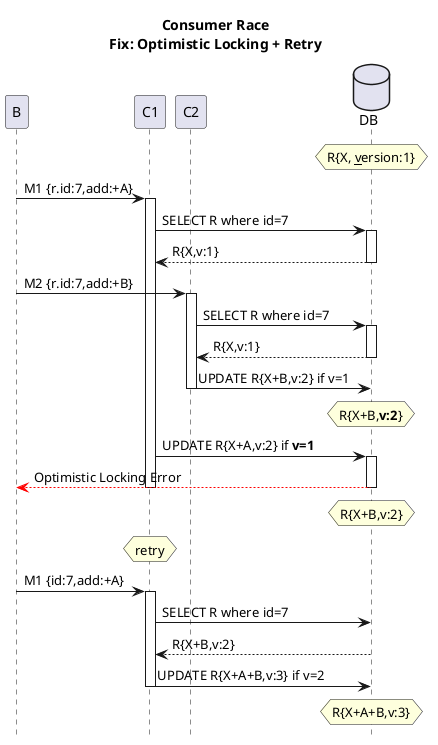 @startuml
title Consumer Race\nFix: Optimistic Locking + Retry
hide footbox
database DB order 9

hnote over DB: R{X, __v__ersion:1}
B->C1++: M1 {r.id:7,add:+A}
C1->DB++: SELECT R where id=7
C1<--DB--: R{X,v:1}
B->C2++: M2 {r.id:7,add:+B}
C2->DB++: SELECT R where id=7
C2<--DB--: R{X,v:1}
C2->DB: UPDATE R{X+B,v:2} if v=1
C2--
hnote over DB: R{X+B,**v:2**}
C1->DB++: UPDATE R{X+A,v:2} if **v=1**
B<-[#red]-DB--: Optimistic Locking Error
C1--
hnote over DB: R{X+B,v:2}
hnote over C1: retry
B->C1++: M1 {id:7,add:+A}
C1->DB: SELECT R where id=7
C1<--DB: R{X+B,v:2}
C1->DB: UPDATE R{X+A+B,v:3} if v=2
C1--
hnote over DB: R{X+A+B,v:3}

@enduml
⭐️Tip: uncomment progressively